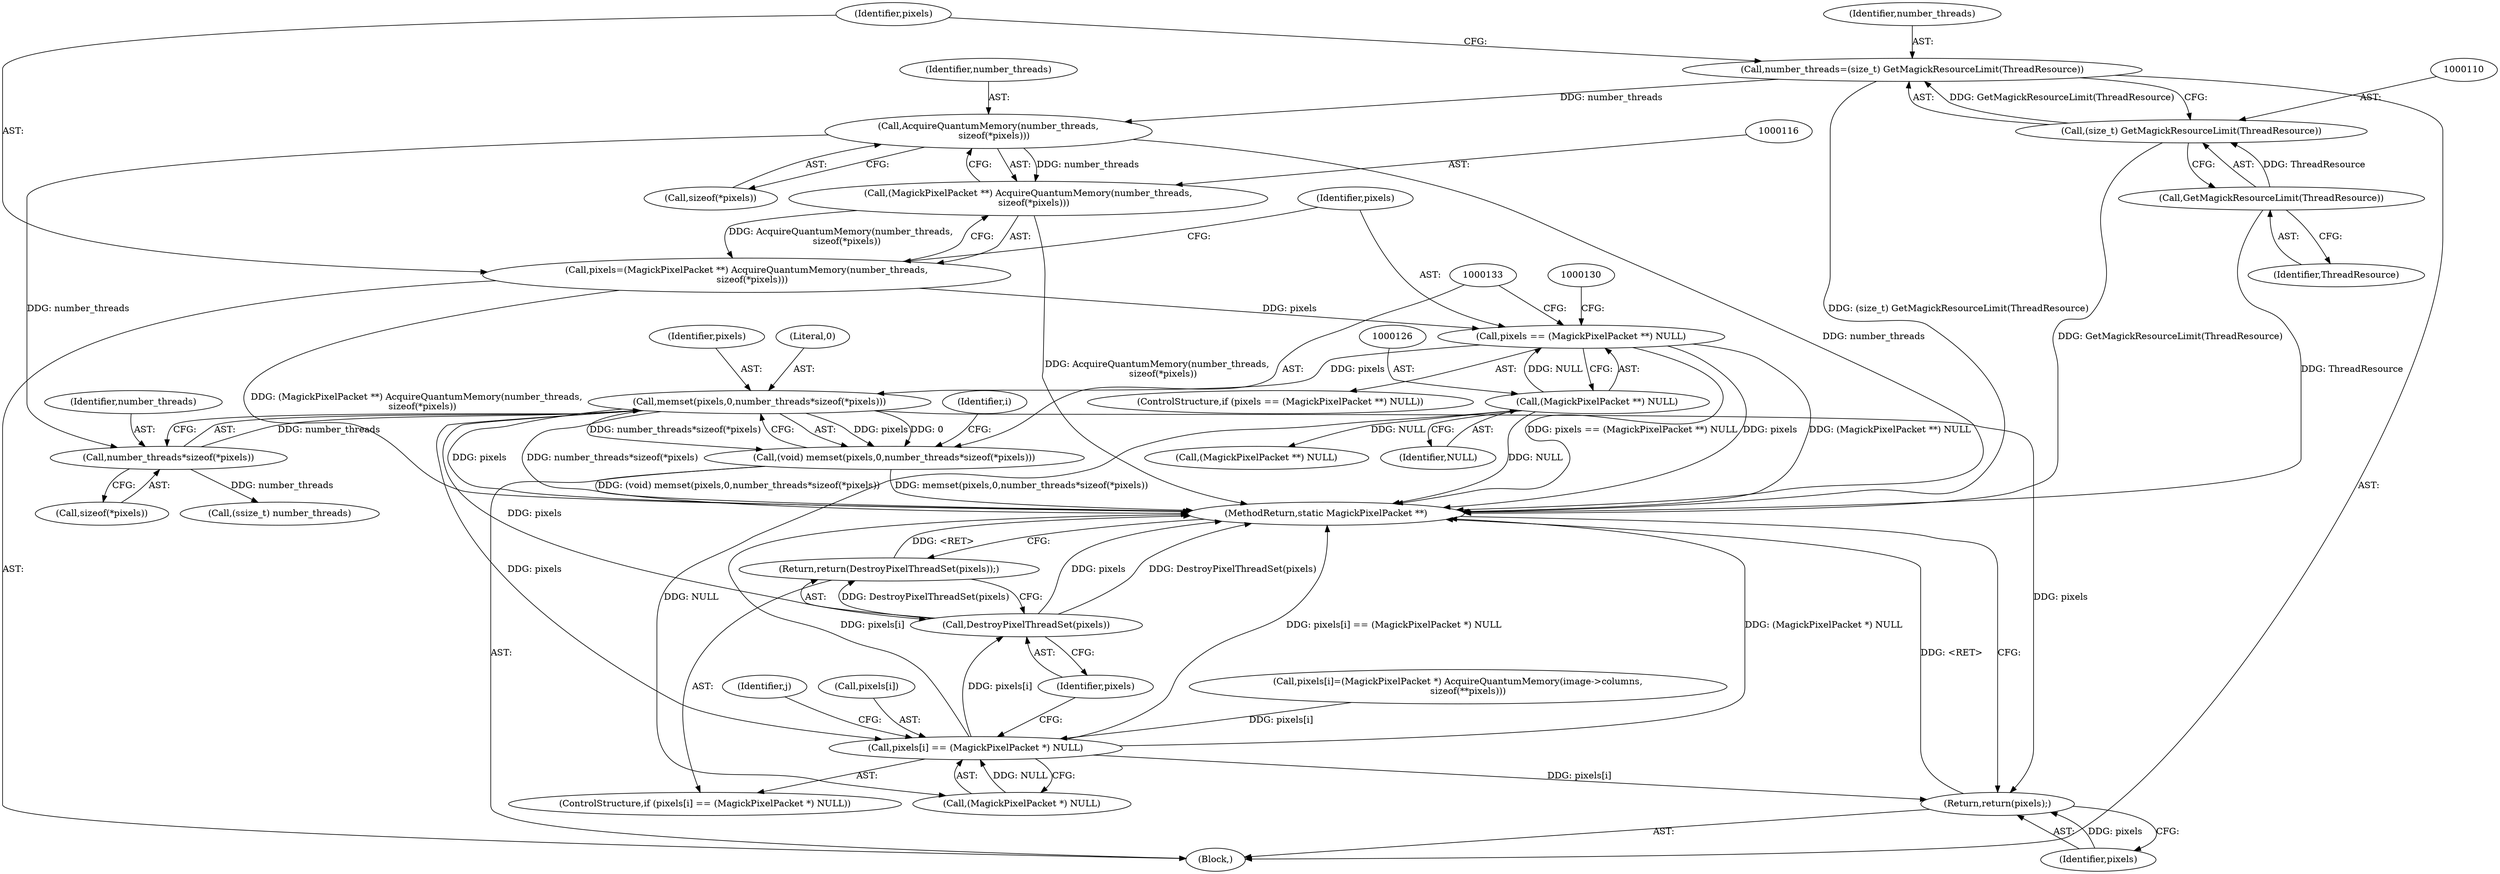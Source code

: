 digraph "0_ImageMagick6_5e409ae7a389cdf2ed17469303be3f3f21cec450@API" {
"1000134" [label="(Call,memset(pixels,0,number_threads*sizeof(*pixels)))"];
"1000123" [label="(Call,pixels == (MagickPixelPacket **) NULL)"];
"1000113" [label="(Call,pixels=(MagickPixelPacket **) AcquireQuantumMemory(number_threads,\n    sizeof(*pixels)))"];
"1000115" [label="(Call,(MagickPixelPacket **) AcquireQuantumMemory(number_threads,\n    sizeof(*pixels)))"];
"1000117" [label="(Call,AcquireQuantumMemory(number_threads,\n    sizeof(*pixels)))"];
"1000107" [label="(Call,number_threads=(size_t) GetMagickResourceLimit(ThreadResource))"];
"1000109" [label="(Call,(size_t) GetMagickResourceLimit(ThreadResource))"];
"1000111" [label="(Call,GetMagickResourceLimit(ThreadResource))"];
"1000125" [label="(Call,(MagickPixelPacket **) NULL)"];
"1000137" [label="(Call,number_threads*sizeof(*pixels))"];
"1000132" [label="(Call,(void) memset(pixels,0,number_threads*sizeof(*pixels)))"];
"1000169" [label="(Call,pixels[i] == (MagickPixelPacket *) NULL)"];
"1000177" [label="(Call,DestroyPixelThreadSet(pixels))"];
"1000176" [label="(Return,return(DestroyPixelThreadSet(pixels));)"];
"1000200" [label="(Return,return(pixels);)"];
"1000109" [label="(Call,(size_t) GetMagickResourceLimit(ThreadResource))"];
"1000178" [label="(Identifier,pixels)"];
"1000154" [label="(Call,pixels[i]=(MagickPixelPacket *) AcquireQuantumMemory(image->columns,\n       sizeof(**pixels)))"];
"1000112" [label="(Identifier,ThreadResource)"];
"1000181" [label="(Identifier,j)"];
"1000177" [label="(Call,DestroyPixelThreadSet(pixels))"];
"1000115" [label="(Call,(MagickPixelPacket **) AcquireQuantumMemory(number_threads,\n    sizeof(*pixels)))"];
"1000139" [label="(Call,sizeof(*pixels))"];
"1000127" [label="(Identifier,NULL)"];
"1000136" [label="(Literal,0)"];
"1000138" [label="(Identifier,number_threads)"];
"1000114" [label="(Identifier,pixels)"];
"1000113" [label="(Call,pixels=(MagickPixelPacket **) AcquireQuantumMemory(number_threads,\n    sizeof(*pixels)))"];
"1000118" [label="(Identifier,number_threads)"];
"1000111" [label="(Call,GetMagickResourceLimit(ThreadResource))"];
"1000137" [label="(Call,number_threads*sizeof(*pixels))"];
"1000201" [label="(Identifier,pixels)"];
"1000135" [label="(Identifier,pixels)"];
"1000202" [label="(MethodReturn,static MagickPixelPacket **)"];
"1000173" [label="(Call,(MagickPixelPacket *) NULL)"];
"1000119" [label="(Call,sizeof(*pixels))"];
"1000123" [label="(Call,pixels == (MagickPixelPacket **) NULL)"];
"1000122" [label="(ControlStructure,if (pixels == (MagickPixelPacket **) NULL))"];
"1000200" [label="(Return,return(pixels);)"];
"1000148" [label="(Call,(ssize_t) number_threads)"];
"1000117" [label="(Call,AcquireQuantumMemory(number_threads,\n    sizeof(*pixels)))"];
"1000129" [label="(Call,(MagickPixelPacket **) NULL)"];
"1000176" [label="(Return,return(DestroyPixelThreadSet(pixels));)"];
"1000170" [label="(Call,pixels[i])"];
"1000102" [label="(Block,)"];
"1000168" [label="(ControlStructure,if (pixels[i] == (MagickPixelPacket *) NULL))"];
"1000107" [label="(Call,number_threads=(size_t) GetMagickResourceLimit(ThreadResource))"];
"1000132" [label="(Call,(void) memset(pixels,0,number_threads*sizeof(*pixels)))"];
"1000125" [label="(Call,(MagickPixelPacket **) NULL)"];
"1000124" [label="(Identifier,pixels)"];
"1000108" [label="(Identifier,number_threads)"];
"1000169" [label="(Call,pixels[i] == (MagickPixelPacket *) NULL)"];
"1000134" [label="(Call,memset(pixels,0,number_threads*sizeof(*pixels)))"];
"1000144" [label="(Identifier,i)"];
"1000134" -> "1000132"  [label="AST: "];
"1000134" -> "1000137"  [label="CFG: "];
"1000135" -> "1000134"  [label="AST: "];
"1000136" -> "1000134"  [label="AST: "];
"1000137" -> "1000134"  [label="AST: "];
"1000132" -> "1000134"  [label="CFG: "];
"1000134" -> "1000202"  [label="DDG: pixels"];
"1000134" -> "1000202"  [label="DDG: number_threads*sizeof(*pixels)"];
"1000134" -> "1000132"  [label="DDG: pixels"];
"1000134" -> "1000132"  [label="DDG: 0"];
"1000134" -> "1000132"  [label="DDG: number_threads*sizeof(*pixels)"];
"1000123" -> "1000134"  [label="DDG: pixels"];
"1000137" -> "1000134"  [label="DDG: number_threads"];
"1000134" -> "1000169"  [label="DDG: pixels"];
"1000134" -> "1000177"  [label="DDG: pixels"];
"1000134" -> "1000200"  [label="DDG: pixels"];
"1000123" -> "1000122"  [label="AST: "];
"1000123" -> "1000125"  [label="CFG: "];
"1000124" -> "1000123"  [label="AST: "];
"1000125" -> "1000123"  [label="AST: "];
"1000130" -> "1000123"  [label="CFG: "];
"1000133" -> "1000123"  [label="CFG: "];
"1000123" -> "1000202"  [label="DDG: (MagickPixelPacket **) NULL"];
"1000123" -> "1000202"  [label="DDG: pixels == (MagickPixelPacket **) NULL"];
"1000123" -> "1000202"  [label="DDG: pixels"];
"1000113" -> "1000123"  [label="DDG: pixels"];
"1000125" -> "1000123"  [label="DDG: NULL"];
"1000113" -> "1000102"  [label="AST: "];
"1000113" -> "1000115"  [label="CFG: "];
"1000114" -> "1000113"  [label="AST: "];
"1000115" -> "1000113"  [label="AST: "];
"1000124" -> "1000113"  [label="CFG: "];
"1000113" -> "1000202"  [label="DDG: (MagickPixelPacket **) AcquireQuantumMemory(number_threads,\n    sizeof(*pixels))"];
"1000115" -> "1000113"  [label="DDG: AcquireQuantumMemory(number_threads,\n    sizeof(*pixels))"];
"1000115" -> "1000117"  [label="CFG: "];
"1000116" -> "1000115"  [label="AST: "];
"1000117" -> "1000115"  [label="AST: "];
"1000115" -> "1000202"  [label="DDG: AcquireQuantumMemory(number_threads,\n    sizeof(*pixels))"];
"1000117" -> "1000115"  [label="DDG: number_threads"];
"1000117" -> "1000119"  [label="CFG: "];
"1000118" -> "1000117"  [label="AST: "];
"1000119" -> "1000117"  [label="AST: "];
"1000117" -> "1000202"  [label="DDG: number_threads"];
"1000107" -> "1000117"  [label="DDG: number_threads"];
"1000117" -> "1000137"  [label="DDG: number_threads"];
"1000107" -> "1000102"  [label="AST: "];
"1000107" -> "1000109"  [label="CFG: "];
"1000108" -> "1000107"  [label="AST: "];
"1000109" -> "1000107"  [label="AST: "];
"1000114" -> "1000107"  [label="CFG: "];
"1000107" -> "1000202"  [label="DDG: (size_t) GetMagickResourceLimit(ThreadResource)"];
"1000109" -> "1000107"  [label="DDG: GetMagickResourceLimit(ThreadResource)"];
"1000109" -> "1000111"  [label="CFG: "];
"1000110" -> "1000109"  [label="AST: "];
"1000111" -> "1000109"  [label="AST: "];
"1000109" -> "1000202"  [label="DDG: GetMagickResourceLimit(ThreadResource)"];
"1000111" -> "1000109"  [label="DDG: ThreadResource"];
"1000111" -> "1000112"  [label="CFG: "];
"1000112" -> "1000111"  [label="AST: "];
"1000111" -> "1000202"  [label="DDG: ThreadResource"];
"1000125" -> "1000127"  [label="CFG: "];
"1000126" -> "1000125"  [label="AST: "];
"1000127" -> "1000125"  [label="AST: "];
"1000125" -> "1000202"  [label="DDG: NULL"];
"1000125" -> "1000129"  [label="DDG: NULL"];
"1000125" -> "1000173"  [label="DDG: NULL"];
"1000137" -> "1000139"  [label="CFG: "];
"1000138" -> "1000137"  [label="AST: "];
"1000139" -> "1000137"  [label="AST: "];
"1000137" -> "1000148"  [label="DDG: number_threads"];
"1000132" -> "1000102"  [label="AST: "];
"1000133" -> "1000132"  [label="AST: "];
"1000144" -> "1000132"  [label="CFG: "];
"1000132" -> "1000202"  [label="DDG: (void) memset(pixels,0,number_threads*sizeof(*pixels))"];
"1000132" -> "1000202"  [label="DDG: memset(pixels,0,number_threads*sizeof(*pixels))"];
"1000169" -> "1000168"  [label="AST: "];
"1000169" -> "1000173"  [label="CFG: "];
"1000170" -> "1000169"  [label="AST: "];
"1000173" -> "1000169"  [label="AST: "];
"1000178" -> "1000169"  [label="CFG: "];
"1000181" -> "1000169"  [label="CFG: "];
"1000169" -> "1000202"  [label="DDG: pixels[i] == (MagickPixelPacket *) NULL"];
"1000169" -> "1000202"  [label="DDG: (MagickPixelPacket *) NULL"];
"1000169" -> "1000202"  [label="DDG: pixels[i]"];
"1000154" -> "1000169"  [label="DDG: pixels[i]"];
"1000173" -> "1000169"  [label="DDG: NULL"];
"1000169" -> "1000177"  [label="DDG: pixels[i]"];
"1000169" -> "1000200"  [label="DDG: pixels[i]"];
"1000177" -> "1000176"  [label="AST: "];
"1000177" -> "1000178"  [label="CFG: "];
"1000178" -> "1000177"  [label="AST: "];
"1000176" -> "1000177"  [label="CFG: "];
"1000177" -> "1000202"  [label="DDG: pixels"];
"1000177" -> "1000202"  [label="DDG: DestroyPixelThreadSet(pixels)"];
"1000177" -> "1000176"  [label="DDG: DestroyPixelThreadSet(pixels)"];
"1000176" -> "1000168"  [label="AST: "];
"1000202" -> "1000176"  [label="CFG: "];
"1000176" -> "1000202"  [label="DDG: <RET>"];
"1000200" -> "1000102"  [label="AST: "];
"1000200" -> "1000201"  [label="CFG: "];
"1000201" -> "1000200"  [label="AST: "];
"1000202" -> "1000200"  [label="CFG: "];
"1000200" -> "1000202"  [label="DDG: <RET>"];
"1000201" -> "1000200"  [label="DDG: pixels"];
}
